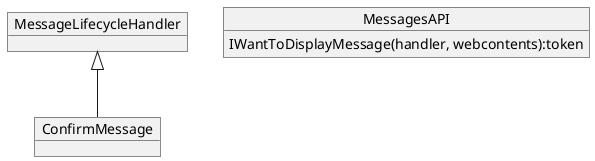 @startuml
' Colors:
' - Default color for interfaces
' - blue color for specific classes
' - green for external objects
' Relationships:
' <|-- Inheritance
' *--> Ownership
' --> Reference
' ..> Call

object MessageLifecycleHandler {

}

object MessagesAPI {
  IWantToDisplayMessage(handler, webcontents):token
}

object ConfirmMessage


MessageLifecycleHandler <|-- ConfirmMessage

@enduml